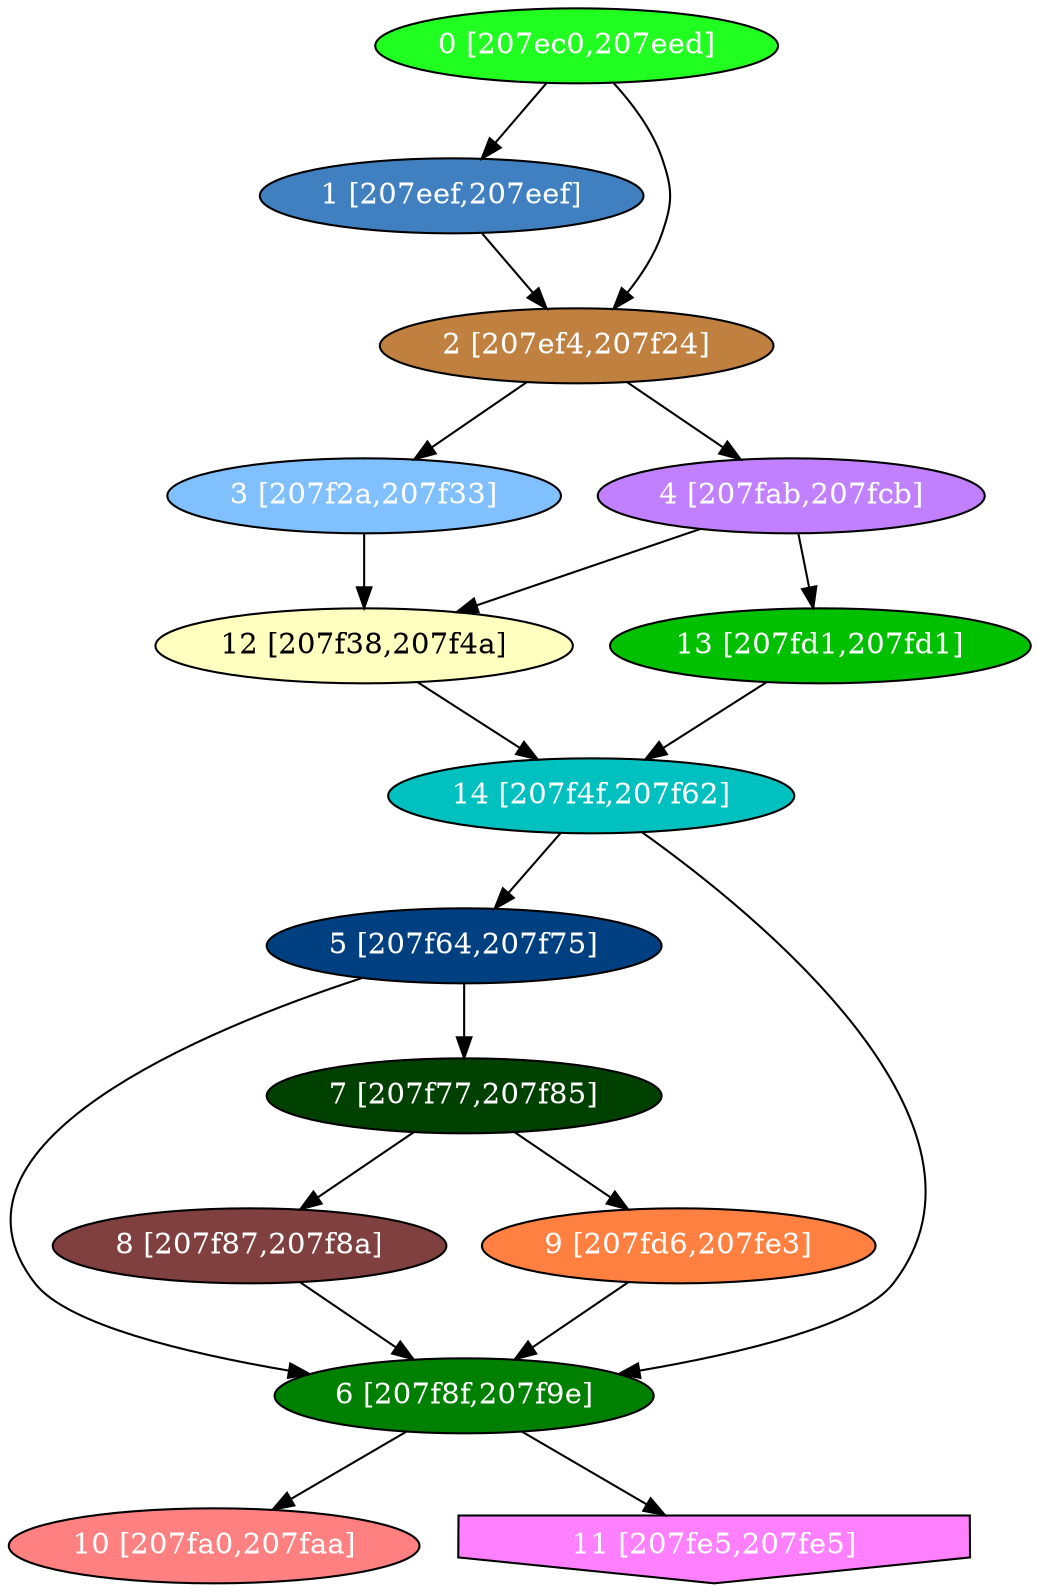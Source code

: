 diGraph libnss3{
	libnss3_0  [style=filled fillcolor="#20FF20" fontcolor="#ffffff" shape=oval label="0 [207ec0,207eed]"]
	libnss3_1  [style=filled fillcolor="#4080C0" fontcolor="#ffffff" shape=oval label="1 [207eef,207eef]"]
	libnss3_2  [style=filled fillcolor="#C08040" fontcolor="#ffffff" shape=oval label="2 [207ef4,207f24]"]
	libnss3_3  [style=filled fillcolor="#80C0FF" fontcolor="#ffffff" shape=oval label="3 [207f2a,207f33]"]
	libnss3_4  [style=filled fillcolor="#C080FF" fontcolor="#ffffff" shape=oval label="4 [207fab,207fcb]"]
	libnss3_5  [style=filled fillcolor="#004080" fontcolor="#ffffff" shape=oval label="5 [207f64,207f75]"]
	libnss3_6  [style=filled fillcolor="#008000" fontcolor="#ffffff" shape=oval label="6 [207f8f,207f9e]"]
	libnss3_7  [style=filled fillcolor="#004000" fontcolor="#ffffff" shape=oval label="7 [207f77,207f85]"]
	libnss3_8  [style=filled fillcolor="#804040" fontcolor="#ffffff" shape=oval label="8 [207f87,207f8a]"]
	libnss3_9  [style=filled fillcolor="#FF8040" fontcolor="#ffffff" shape=oval label="9 [207fd6,207fe3]"]
	libnss3_a  [style=filled fillcolor="#FF8080" fontcolor="#ffffff" shape=oval label="10 [207fa0,207faa]"]
	libnss3_b  [style=filled fillcolor="#FF80FF" fontcolor="#ffffff" shape=invhouse label="11 [207fe5,207fe5]"]
	libnss3_c  [style=filled fillcolor="#FFFFC0" fontcolor="#000000" shape=oval label="12 [207f38,207f4a]"]
	libnss3_d  [style=filled fillcolor="#00C000" fontcolor="#ffffff" shape=oval label="13 [207fd1,207fd1]"]
	libnss3_e  [style=filled fillcolor="#00C0C0" fontcolor="#ffffff" shape=oval label="14 [207f4f,207f62]"]

	libnss3_0 -> libnss3_1
	libnss3_0 -> libnss3_2
	libnss3_1 -> libnss3_2
	libnss3_2 -> libnss3_3
	libnss3_2 -> libnss3_4
	libnss3_3 -> libnss3_c
	libnss3_4 -> libnss3_c
	libnss3_4 -> libnss3_d
	libnss3_5 -> libnss3_6
	libnss3_5 -> libnss3_7
	libnss3_6 -> libnss3_a
	libnss3_6 -> libnss3_b
	libnss3_7 -> libnss3_8
	libnss3_7 -> libnss3_9
	libnss3_8 -> libnss3_6
	libnss3_9 -> libnss3_6
	libnss3_c -> libnss3_e
	libnss3_d -> libnss3_e
	libnss3_e -> libnss3_5
	libnss3_e -> libnss3_6
}